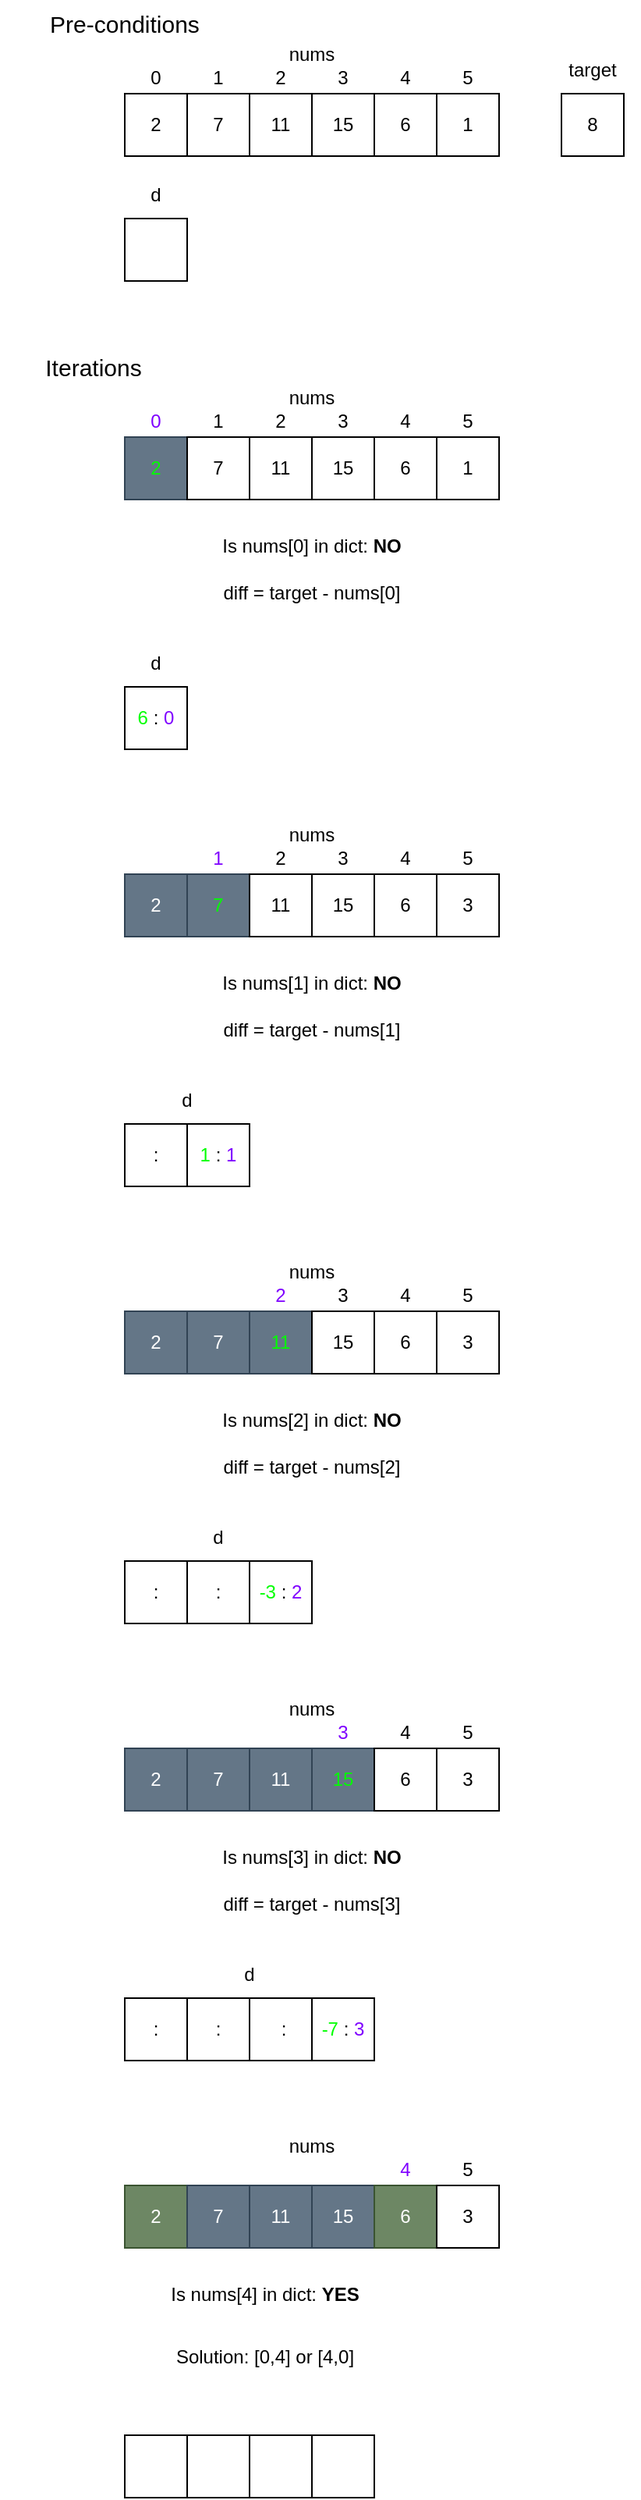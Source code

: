 <mxfile version="21.6.5" type="device">
  <diagram name="Page-1" id="KONO_D8voe5IG7pj8Qex">
    <mxGraphModel dx="1434" dy="870" grid="1" gridSize="10" guides="1" tooltips="1" connect="1" arrows="1" fold="1" page="1" pageScale="1" pageWidth="850" pageHeight="1100" math="0" shadow="0">
      <root>
        <mxCell id="0" />
        <mxCell id="1" parent="0" />
        <mxCell id="-AwJMKzSx5QxQ550fno--1" value="2" style="rounded=0;whiteSpace=wrap;html=1;" parent="1" vertex="1">
          <mxGeometry x="80" y="100" width="40" height="40" as="geometry" />
        </mxCell>
        <mxCell id="-AwJMKzSx5QxQ550fno--2" value="7" style="rounded=0;whiteSpace=wrap;html=1;" parent="1" vertex="1">
          <mxGeometry x="120" y="100" width="40" height="40" as="geometry" />
        </mxCell>
        <mxCell id="-AwJMKzSx5QxQ550fno--3" value="11" style="rounded=0;whiteSpace=wrap;html=1;" parent="1" vertex="1">
          <mxGeometry x="160" y="100" width="40" height="40" as="geometry" />
        </mxCell>
        <mxCell id="-AwJMKzSx5QxQ550fno--4" value="15" style="rounded=0;whiteSpace=wrap;html=1;" parent="1" vertex="1">
          <mxGeometry x="200" y="100" width="40" height="40" as="geometry" />
        </mxCell>
        <mxCell id="-AwJMKzSx5QxQ550fno--8" value="nums" style="text;html=1;strokeColor=none;fillColor=none;align=center;verticalAlign=middle;whiteSpace=wrap;rounded=0;" parent="1" vertex="1">
          <mxGeometry x="170" y="60" width="60" height="30" as="geometry" />
        </mxCell>
        <mxCell id="-AwJMKzSx5QxQ550fno--9" value="8" style="rounded=0;whiteSpace=wrap;html=1;" parent="1" vertex="1">
          <mxGeometry x="360" y="100" width="40" height="40" as="geometry" />
        </mxCell>
        <mxCell id="-AwJMKzSx5QxQ550fno--10" value="target" style="text;html=1;strokeColor=none;fillColor=none;align=center;verticalAlign=middle;whiteSpace=wrap;rounded=0;" parent="1" vertex="1">
          <mxGeometry x="350" y="70" width="60" height="30" as="geometry" />
        </mxCell>
        <mxCell id="-AwJMKzSx5QxQ550fno--12" value="6" style="rounded=0;whiteSpace=wrap;html=1;" parent="1" vertex="1">
          <mxGeometry x="240" y="100" width="40" height="40" as="geometry" />
        </mxCell>
        <mxCell id="-AwJMKzSx5QxQ550fno--13" value="1" style="rounded=0;whiteSpace=wrap;html=1;" parent="1" vertex="1">
          <mxGeometry x="280" y="100" width="40" height="40" as="geometry" />
        </mxCell>
        <mxCell id="-AwJMKzSx5QxQ550fno--14" value="" style="rounded=0;whiteSpace=wrap;html=1;" parent="1" vertex="1">
          <mxGeometry x="80" y="180" width="40" height="40" as="geometry" />
        </mxCell>
        <mxCell id="-AwJMKzSx5QxQ550fno--15" value="d" style="text;html=1;strokeColor=none;fillColor=none;align=center;verticalAlign=middle;whiteSpace=wrap;rounded=0;" parent="1" vertex="1">
          <mxGeometry x="70" y="150" width="60" height="30" as="geometry" />
        </mxCell>
        <mxCell id="-AwJMKzSx5QxQ550fno--16" value="Pre-conditions" style="text;html=1;strokeColor=none;fillColor=none;align=center;verticalAlign=middle;whiteSpace=wrap;rounded=0;fontSize=15;" parent="1" vertex="1">
          <mxGeometry x="20" y="40" width="120" height="30" as="geometry" />
        </mxCell>
        <mxCell id="-AwJMKzSx5QxQ550fno--18" value="&lt;font color=&quot;#00ff00&quot;&gt;2&lt;/font&gt;" style="rounded=0;whiteSpace=wrap;html=1;fillColor=#647687;fontColor=#ffffff;strokeColor=#314354;" parent="1" vertex="1">
          <mxGeometry x="80" y="320" width="40" height="40" as="geometry" />
        </mxCell>
        <mxCell id="-AwJMKzSx5QxQ550fno--19" value="7" style="rounded=0;whiteSpace=wrap;html=1;" parent="1" vertex="1">
          <mxGeometry x="120" y="320" width="40" height="40" as="geometry" />
        </mxCell>
        <mxCell id="-AwJMKzSx5QxQ550fno--20" value="11" style="rounded=0;whiteSpace=wrap;html=1;" parent="1" vertex="1">
          <mxGeometry x="160" y="320" width="40" height="40" as="geometry" />
        </mxCell>
        <mxCell id="-AwJMKzSx5QxQ550fno--21" value="15" style="rounded=0;whiteSpace=wrap;html=1;" parent="1" vertex="1">
          <mxGeometry x="200" y="320" width="40" height="40" as="geometry" />
        </mxCell>
        <mxCell id="-AwJMKzSx5QxQ550fno--22" value="nums" style="text;html=1;strokeColor=none;fillColor=none;align=center;verticalAlign=middle;whiteSpace=wrap;rounded=0;" parent="1" vertex="1">
          <mxGeometry x="170" y="280" width="60" height="30" as="geometry" />
        </mxCell>
        <mxCell id="-AwJMKzSx5QxQ550fno--25" value="6" style="rounded=0;whiteSpace=wrap;html=1;" parent="1" vertex="1">
          <mxGeometry x="240" y="320" width="40" height="40" as="geometry" />
        </mxCell>
        <mxCell id="-AwJMKzSx5QxQ550fno--26" value="1" style="rounded=0;whiteSpace=wrap;html=1;" parent="1" vertex="1">
          <mxGeometry x="280" y="320" width="40" height="40" as="geometry" />
        </mxCell>
        <mxCell id="-AwJMKzSx5QxQ550fno--27" value="&lt;font color=&quot;#00ff00&quot;&gt;6&lt;/font&gt; : &lt;font color=&quot;#7f00ff&quot;&gt;0&lt;/font&gt;" style="rounded=0;whiteSpace=wrap;html=1;" parent="1" vertex="1">
          <mxGeometry x="80" y="480" width="40" height="40" as="geometry" />
        </mxCell>
        <mxCell id="-AwJMKzSx5QxQ550fno--28" value="d" style="text;html=1;strokeColor=none;fillColor=none;align=center;verticalAlign=middle;whiteSpace=wrap;rounded=0;" parent="1" vertex="1">
          <mxGeometry x="70" y="450" width="60" height="30" as="geometry" />
        </mxCell>
        <mxCell id="-AwJMKzSx5QxQ550fno--30" value="diff = target - nums[0]" style="text;html=1;strokeColor=none;fillColor=none;align=center;verticalAlign=middle;whiteSpace=wrap;rounded=0;" parent="1" vertex="1">
          <mxGeometry x="120" y="400" width="160" height="40" as="geometry" />
        </mxCell>
        <mxCell id="-AwJMKzSx5QxQ550fno--31" value="2" style="rounded=0;whiteSpace=wrap;html=1;fillColor=#647687;fontColor=#ffffff;strokeColor=#314354;" parent="1" vertex="1">
          <mxGeometry x="80" y="600" width="40" height="40" as="geometry" />
        </mxCell>
        <mxCell id="-AwJMKzSx5QxQ550fno--32" value="&lt;font color=&quot;#00ff00&quot;&gt;7&lt;/font&gt;" style="rounded=0;whiteSpace=wrap;html=1;fillColor=#647687;fontColor=#ffffff;strokeColor=#314354;" parent="1" vertex="1">
          <mxGeometry x="120" y="600" width="40" height="40" as="geometry" />
        </mxCell>
        <mxCell id="-AwJMKzSx5QxQ550fno--33" value="11" style="rounded=0;whiteSpace=wrap;html=1;" parent="1" vertex="1">
          <mxGeometry x="160" y="600" width="40" height="40" as="geometry" />
        </mxCell>
        <mxCell id="-AwJMKzSx5QxQ550fno--34" value="15" style="rounded=0;whiteSpace=wrap;html=1;" parent="1" vertex="1">
          <mxGeometry x="200" y="600" width="40" height="40" as="geometry" />
        </mxCell>
        <mxCell id="-AwJMKzSx5QxQ550fno--35" value="nums" style="text;html=1;strokeColor=none;fillColor=none;align=center;verticalAlign=middle;whiteSpace=wrap;rounded=0;" parent="1" vertex="1">
          <mxGeometry x="170" y="560" width="60" height="30" as="geometry" />
        </mxCell>
        <mxCell id="-AwJMKzSx5QxQ550fno--38" value="6" style="rounded=0;whiteSpace=wrap;html=1;" parent="1" vertex="1">
          <mxGeometry x="240" y="600" width="40" height="40" as="geometry" />
        </mxCell>
        <mxCell id="-AwJMKzSx5QxQ550fno--39" value="3" style="rounded=0;whiteSpace=wrap;html=1;" parent="1" vertex="1">
          <mxGeometry x="280" y="600" width="40" height="40" as="geometry" />
        </mxCell>
        <mxCell id="-AwJMKzSx5QxQ550fno--40" value="&lt;font color=&quot;#ffffff&quot;&gt;6&lt;/font&gt; : &lt;font color=&quot;#ffffff&quot;&gt;0&lt;/font&gt;" style="rounded=0;whiteSpace=wrap;html=1;" parent="1" vertex="1">
          <mxGeometry x="80" y="760" width="40" height="40" as="geometry" />
        </mxCell>
        <mxCell id="-AwJMKzSx5QxQ550fno--41" value="d" style="text;html=1;strokeColor=none;fillColor=none;align=center;verticalAlign=middle;whiteSpace=wrap;rounded=0;" parent="1" vertex="1">
          <mxGeometry x="90" y="730" width="60" height="30" as="geometry" />
        </mxCell>
        <mxCell id="-AwJMKzSx5QxQ550fno--42" value="diff = target - nums[1]" style="text;html=1;strokeColor=none;fillColor=none;align=center;verticalAlign=middle;whiteSpace=wrap;rounded=0;" parent="1" vertex="1">
          <mxGeometry x="110" y="680" width="180" height="40" as="geometry" />
        </mxCell>
        <mxCell id="-AwJMKzSx5QxQ550fno--43" value="&lt;font color=&quot;#00ff00&quot;&gt;1&lt;/font&gt; : &lt;font color=&quot;#7f00ff&quot;&gt;1&lt;/font&gt;" style="rounded=0;whiteSpace=wrap;html=1;" parent="1" vertex="1">
          <mxGeometry x="120" y="760" width="40" height="40" as="geometry" />
        </mxCell>
        <mxCell id="-AwJMKzSx5QxQ550fno--44" value="2" style="rounded=0;whiteSpace=wrap;html=1;fillColor=#647687;fontColor=#ffffff;strokeColor=#314354;" parent="1" vertex="1">
          <mxGeometry x="80" y="880" width="40" height="40" as="geometry" />
        </mxCell>
        <mxCell id="-AwJMKzSx5QxQ550fno--45" value="7" style="rounded=0;whiteSpace=wrap;html=1;fillColor=#647687;fontColor=#ffffff;strokeColor=#314354;" parent="1" vertex="1">
          <mxGeometry x="120" y="880" width="40" height="40" as="geometry" />
        </mxCell>
        <mxCell id="-AwJMKzSx5QxQ550fno--46" value="&lt;font color=&quot;#00ff00&quot;&gt;11&lt;/font&gt;" style="rounded=0;whiteSpace=wrap;html=1;fillColor=#647687;fontColor=#ffffff;strokeColor=#314354;" parent="1" vertex="1">
          <mxGeometry x="160" y="880" width="40" height="40" as="geometry" />
        </mxCell>
        <mxCell id="-AwJMKzSx5QxQ550fno--47" value="15" style="rounded=0;whiteSpace=wrap;html=1;" parent="1" vertex="1">
          <mxGeometry x="200" y="880" width="40" height="40" as="geometry" />
        </mxCell>
        <mxCell id="-AwJMKzSx5QxQ550fno--48" value="nums" style="text;html=1;strokeColor=none;fillColor=none;align=center;verticalAlign=middle;whiteSpace=wrap;rounded=0;" parent="1" vertex="1">
          <mxGeometry x="170" y="840" width="60" height="30" as="geometry" />
        </mxCell>
        <mxCell id="-AwJMKzSx5QxQ550fno--51" value="6" style="rounded=0;whiteSpace=wrap;html=1;" parent="1" vertex="1">
          <mxGeometry x="240" y="880" width="40" height="40" as="geometry" />
        </mxCell>
        <mxCell id="-AwJMKzSx5QxQ550fno--52" value="3" style="rounded=0;whiteSpace=wrap;html=1;" parent="1" vertex="1">
          <mxGeometry x="280" y="880" width="40" height="40" as="geometry" />
        </mxCell>
        <mxCell id="-AwJMKzSx5QxQ550fno--53" value="&lt;font color=&quot;#ffffff&quot;&gt;6&lt;/font&gt; : &lt;font color=&quot;#ffffff&quot;&gt;0&lt;/font&gt;" style="rounded=0;whiteSpace=wrap;html=1;" parent="1" vertex="1">
          <mxGeometry x="80" y="1040" width="40" height="40" as="geometry" />
        </mxCell>
        <mxCell id="-AwJMKzSx5QxQ550fno--54" value="d" style="text;html=1;strokeColor=none;fillColor=none;align=center;verticalAlign=middle;whiteSpace=wrap;rounded=0;" parent="1" vertex="1">
          <mxGeometry x="110" y="1010" width="60" height="30" as="geometry" />
        </mxCell>
        <mxCell id="-AwJMKzSx5QxQ550fno--55" value="diff = target - nums[2]" style="text;html=1;strokeColor=none;fillColor=none;align=center;verticalAlign=middle;whiteSpace=wrap;rounded=0;" parent="1" vertex="1">
          <mxGeometry x="110" y="960" width="180" height="40" as="geometry" />
        </mxCell>
        <mxCell id="-AwJMKzSx5QxQ550fno--56" value="&lt;font color=&quot;#ffffff&quot;&gt;1&lt;/font&gt; : &lt;font color=&quot;#ffffff&quot;&gt;1&lt;/font&gt;" style="rounded=0;whiteSpace=wrap;html=1;" parent="1" vertex="1">
          <mxGeometry x="120" y="1040" width="40" height="40" as="geometry" />
        </mxCell>
        <mxCell id="-AwJMKzSx5QxQ550fno--57" value="&lt;font color=&quot;#00ff00&quot;&gt;-3&lt;/font&gt; : &lt;font color=&quot;#7f00ff&quot;&gt;2&lt;/font&gt;" style="rounded=0;whiteSpace=wrap;html=1;" parent="1" vertex="1">
          <mxGeometry x="160" y="1040" width="40" height="40" as="geometry" />
        </mxCell>
        <mxCell id="-AwJMKzSx5QxQ550fno--58" value="2" style="rounded=0;whiteSpace=wrap;html=1;fillColor=#647687;fontColor=#ffffff;strokeColor=#314354;" parent="1" vertex="1">
          <mxGeometry x="80" y="1160" width="40" height="40" as="geometry" />
        </mxCell>
        <mxCell id="-AwJMKzSx5QxQ550fno--59" value="7" style="rounded=0;whiteSpace=wrap;html=1;fillColor=#647687;fontColor=#ffffff;strokeColor=#314354;" parent="1" vertex="1">
          <mxGeometry x="120" y="1160" width="40" height="40" as="geometry" />
        </mxCell>
        <mxCell id="-AwJMKzSx5QxQ550fno--60" value="11" style="rounded=0;whiteSpace=wrap;html=1;fillColor=#647687;fontColor=#ffffff;strokeColor=#314354;" parent="1" vertex="1">
          <mxGeometry x="160" y="1160" width="40" height="40" as="geometry" />
        </mxCell>
        <mxCell id="-AwJMKzSx5QxQ550fno--61" value="&lt;font color=&quot;#00ff00&quot;&gt;15&lt;/font&gt;" style="rounded=0;whiteSpace=wrap;html=1;fillColor=#647687;fontColor=#ffffff;strokeColor=#314354;" parent="1" vertex="1">
          <mxGeometry x="200" y="1160" width="40" height="40" as="geometry" />
        </mxCell>
        <mxCell id="-AwJMKzSx5QxQ550fno--62" value="nums" style="text;html=1;strokeColor=none;fillColor=none;align=center;verticalAlign=middle;whiteSpace=wrap;rounded=0;" parent="1" vertex="1">
          <mxGeometry x="170" y="1120" width="60" height="30" as="geometry" />
        </mxCell>
        <mxCell id="-AwJMKzSx5QxQ550fno--65" value="6" style="rounded=0;whiteSpace=wrap;html=1;" parent="1" vertex="1">
          <mxGeometry x="240" y="1160" width="40" height="40" as="geometry" />
        </mxCell>
        <mxCell id="-AwJMKzSx5QxQ550fno--66" value="3" style="rounded=0;whiteSpace=wrap;html=1;" parent="1" vertex="1">
          <mxGeometry x="280" y="1160" width="40" height="40" as="geometry" />
        </mxCell>
        <mxCell id="-AwJMKzSx5QxQ550fno--67" value="&lt;font color=&quot;#ffffff&quot;&gt;6&lt;/font&gt; : &lt;font color=&quot;#ffffff&quot;&gt;0&lt;/font&gt;" style="rounded=0;whiteSpace=wrap;html=1;" parent="1" vertex="1">
          <mxGeometry x="80" y="1320" width="40" height="40" as="geometry" />
        </mxCell>
        <mxCell id="-AwJMKzSx5QxQ550fno--68" value="d" style="text;html=1;strokeColor=none;fillColor=none;align=center;verticalAlign=middle;whiteSpace=wrap;rounded=0;" parent="1" vertex="1">
          <mxGeometry x="130" y="1290" width="60" height="30" as="geometry" />
        </mxCell>
        <mxCell id="-AwJMKzSx5QxQ550fno--69" value="diff = target - nums[3]" style="text;html=1;strokeColor=none;fillColor=none;align=center;verticalAlign=middle;whiteSpace=wrap;rounded=0;" parent="1" vertex="1">
          <mxGeometry x="110" y="1240" width="180" height="40" as="geometry" />
        </mxCell>
        <mxCell id="-AwJMKzSx5QxQ550fno--70" value="&lt;font color=&quot;#ffffff&quot;&gt;1&lt;/font&gt; : &lt;font color=&quot;#ffffff&quot;&gt;1&lt;/font&gt;" style="rounded=0;whiteSpace=wrap;html=1;" parent="1" vertex="1">
          <mxGeometry x="120" y="1320" width="40" height="40" as="geometry" />
        </mxCell>
        <mxCell id="-AwJMKzSx5QxQ550fno--71" value="&lt;font color=&quot;#ffffff&quot;&gt;-3&lt;/font&gt; : &lt;font color=&quot;#ffffff&quot;&gt;2&lt;/font&gt;" style="rounded=0;whiteSpace=wrap;html=1;" parent="1" vertex="1">
          <mxGeometry x="160" y="1320" width="40" height="40" as="geometry" />
        </mxCell>
        <mxCell id="-AwJMKzSx5QxQ550fno--72" value="&lt;font color=&quot;#00ff00&quot;&gt;-7&lt;/font&gt; : &lt;font color=&quot;#7f00ff&quot;&gt;3&lt;/font&gt;" style="rounded=0;whiteSpace=wrap;html=1;" parent="1" vertex="1">
          <mxGeometry x="200" y="1320" width="40" height="40" as="geometry" />
        </mxCell>
        <mxCell id="-AwJMKzSx5QxQ550fno--73" value="Is nums[0] in dict: &lt;b&gt;NO&lt;/b&gt;" style="text;html=1;strokeColor=none;fillColor=none;align=center;verticalAlign=middle;whiteSpace=wrap;rounded=0;" parent="1" vertex="1">
          <mxGeometry x="120" y="370" width="160" height="40" as="geometry" />
        </mxCell>
        <mxCell id="-AwJMKzSx5QxQ550fno--74" value="Is nums[1] in dict: &lt;b&gt;NO&lt;/b&gt;" style="text;html=1;strokeColor=none;fillColor=none;align=center;verticalAlign=middle;whiteSpace=wrap;rounded=0;" parent="1" vertex="1">
          <mxGeometry x="120" y="650" width="160" height="40" as="geometry" />
        </mxCell>
        <mxCell id="-AwJMKzSx5QxQ550fno--75" value="Is nums[2] in dict: &lt;b&gt;NO&lt;/b&gt;" style="text;html=1;strokeColor=none;fillColor=none;align=center;verticalAlign=middle;whiteSpace=wrap;rounded=0;" parent="1" vertex="1">
          <mxGeometry x="120" y="930" width="160" height="40" as="geometry" />
        </mxCell>
        <mxCell id="-AwJMKzSx5QxQ550fno--76" value="Is nums[3] in dict: &lt;b&gt;NO&lt;/b&gt;" style="text;html=1;strokeColor=none;fillColor=none;align=center;verticalAlign=middle;whiteSpace=wrap;rounded=0;" parent="1" vertex="1">
          <mxGeometry x="120" y="1210" width="160" height="40" as="geometry" />
        </mxCell>
        <mxCell id="-AwJMKzSx5QxQ550fno--93" value="2" style="rounded=0;whiteSpace=wrap;html=1;fillColor=#6d8764;fontColor=#ffffff;strokeColor=#3A5431;" parent="1" vertex="1">
          <mxGeometry x="80" y="1440" width="40" height="40" as="geometry" />
        </mxCell>
        <mxCell id="-AwJMKzSx5QxQ550fno--94" value="7" style="rounded=0;whiteSpace=wrap;html=1;fillColor=#647687;fontColor=#ffffff;strokeColor=#314354;" parent="1" vertex="1">
          <mxGeometry x="120" y="1440" width="40" height="40" as="geometry" />
        </mxCell>
        <mxCell id="-AwJMKzSx5QxQ550fno--95" value="11" style="rounded=0;whiteSpace=wrap;html=1;fillColor=#647687;fontColor=#ffffff;strokeColor=#314354;" parent="1" vertex="1">
          <mxGeometry x="160" y="1440" width="40" height="40" as="geometry" />
        </mxCell>
        <mxCell id="-AwJMKzSx5QxQ550fno--96" value="15" style="rounded=0;whiteSpace=wrap;html=1;fillColor=#647687;fontColor=#ffffff;strokeColor=#314354;" parent="1" vertex="1">
          <mxGeometry x="200" y="1440" width="40" height="40" as="geometry" />
        </mxCell>
        <mxCell id="-AwJMKzSx5QxQ550fno--97" value="nums" style="text;html=1;strokeColor=none;fillColor=none;align=center;verticalAlign=middle;whiteSpace=wrap;rounded=0;" parent="1" vertex="1">
          <mxGeometry x="170" y="1400" width="60" height="30" as="geometry" />
        </mxCell>
        <mxCell id="-AwJMKzSx5QxQ550fno--100" value="6" style="rounded=0;whiteSpace=wrap;html=1;fillColor=#6d8764;fontColor=#ffffff;strokeColor=#3A5431;" parent="1" vertex="1">
          <mxGeometry x="240" y="1440" width="40" height="40" as="geometry" />
        </mxCell>
        <mxCell id="-AwJMKzSx5QxQ550fno--101" value="3" style="rounded=0;whiteSpace=wrap;html=1;" parent="1" vertex="1">
          <mxGeometry x="280" y="1440" width="40" height="40" as="geometry" />
        </mxCell>
        <mxCell id="-AwJMKzSx5QxQ550fno--103" value="d" style="text;html=1;strokeColor=none;fillColor=none;align=center;verticalAlign=middle;whiteSpace=wrap;rounded=0;fontColor=#FFFFFF;" parent="1" vertex="1">
          <mxGeometry x="130" y="1570" width="60" height="30" as="geometry" />
        </mxCell>
        <mxCell id="-AwJMKzSx5QxQ550fno--108" value="Is nums[4] in dict: &lt;b&gt;YES&lt;/b&gt;" style="text;html=1;strokeColor=none;fillColor=none;align=center;verticalAlign=middle;whiteSpace=wrap;rounded=0;" parent="1" vertex="1">
          <mxGeometry x="90" y="1490" width="160" height="40" as="geometry" />
        </mxCell>
        <mxCell id="-AwJMKzSx5QxQ550fno--109" value="Solution: [0,4] or [4,0]" style="text;html=1;strokeColor=none;fillColor=none;align=center;verticalAlign=middle;whiteSpace=wrap;rounded=0;" parent="1" vertex="1">
          <mxGeometry x="90" y="1530" width="160" height="40" as="geometry" />
        </mxCell>
        <mxCell id="-AwJMKzSx5QxQ550fno--110" value="Iterations" style="text;html=1;strokeColor=none;fillColor=none;align=center;verticalAlign=middle;whiteSpace=wrap;rounded=0;fontSize=15;" parent="1" vertex="1">
          <mxGeometry y="260" width="120" height="30" as="geometry" />
        </mxCell>
        <mxCell id="-AwJMKzSx5QxQ550fno--111" value="&lt;font&gt;6&lt;/font&gt; : &lt;font&gt;0&lt;/font&gt;" style="rounded=0;whiteSpace=wrap;html=1;fontColor=#FFFFFF;" parent="1" vertex="1">
          <mxGeometry x="80" y="1600" width="40" height="40" as="geometry" />
        </mxCell>
        <mxCell id="-AwJMKzSx5QxQ550fno--112" value="&lt;font&gt;1&lt;/font&gt; : &lt;font&gt;1&lt;/font&gt;" style="rounded=0;whiteSpace=wrap;html=1;fontColor=#FFFFFF;" parent="1" vertex="1">
          <mxGeometry x="120" y="1600" width="40" height="40" as="geometry" />
        </mxCell>
        <mxCell id="-AwJMKzSx5QxQ550fno--113" value="&lt;font&gt;-3&lt;/font&gt; : &lt;font&gt;2&lt;/font&gt;" style="rounded=0;whiteSpace=wrap;html=1;fontColor=#FFFFFF;" parent="1" vertex="1">
          <mxGeometry x="160" y="1600" width="40" height="40" as="geometry" />
        </mxCell>
        <mxCell id="-AwJMKzSx5QxQ550fno--114" value="&lt;font&gt;-7&lt;/font&gt; : &lt;font&gt;3&lt;/font&gt;" style="rounded=0;whiteSpace=wrap;html=1;fontColor=#FFFFFF;" parent="1" vertex="1">
          <mxGeometry x="200" y="1600" width="40" height="40" as="geometry" />
        </mxCell>
        <mxCell id="-AwJMKzSx5QxQ550fno--118" value="0" style="text;html=1;strokeColor=none;fillColor=none;align=center;verticalAlign=middle;whiteSpace=wrap;rounded=0;" parent="1" vertex="1">
          <mxGeometry x="80" y="80" width="40" height="20" as="geometry" />
        </mxCell>
        <mxCell id="-AwJMKzSx5QxQ550fno--119" value="1" style="text;html=1;strokeColor=none;fillColor=none;align=center;verticalAlign=middle;whiteSpace=wrap;rounded=0;" parent="1" vertex="1">
          <mxGeometry x="120" y="80" width="40" height="20" as="geometry" />
        </mxCell>
        <mxCell id="-AwJMKzSx5QxQ550fno--120" value="2" style="text;html=1;strokeColor=none;fillColor=none;align=center;verticalAlign=middle;whiteSpace=wrap;rounded=0;" parent="1" vertex="1">
          <mxGeometry x="160" y="80" width="40" height="20" as="geometry" />
        </mxCell>
        <mxCell id="-AwJMKzSx5QxQ550fno--121" value="3" style="text;html=1;strokeColor=none;fillColor=none;align=center;verticalAlign=middle;whiteSpace=wrap;rounded=0;" parent="1" vertex="1">
          <mxGeometry x="200" y="80" width="40" height="20" as="geometry" />
        </mxCell>
        <mxCell id="-AwJMKzSx5QxQ550fno--122" value="4" style="text;html=1;strokeColor=none;fillColor=none;align=center;verticalAlign=middle;whiteSpace=wrap;rounded=0;" parent="1" vertex="1">
          <mxGeometry x="240" y="80" width="40" height="20" as="geometry" />
        </mxCell>
        <mxCell id="-AwJMKzSx5QxQ550fno--123" value="5" style="text;html=1;strokeColor=none;fillColor=none;align=center;verticalAlign=middle;whiteSpace=wrap;rounded=0;" parent="1" vertex="1">
          <mxGeometry x="280" y="80" width="40" height="20" as="geometry" />
        </mxCell>
        <mxCell id="-AwJMKzSx5QxQ550fno--124" value="0" style="text;html=1;strokeColor=none;fillColor=none;align=center;verticalAlign=middle;whiteSpace=wrap;rounded=0;fontColor=#7F00FF;" parent="1" vertex="1">
          <mxGeometry x="80" y="300" width="40" height="20" as="geometry" />
        </mxCell>
        <mxCell id="-AwJMKzSx5QxQ550fno--125" value="1" style="text;html=1;strokeColor=none;fillColor=none;align=center;verticalAlign=middle;whiteSpace=wrap;rounded=0;" parent="1" vertex="1">
          <mxGeometry x="120" y="300" width="40" height="20" as="geometry" />
        </mxCell>
        <mxCell id="-AwJMKzSx5QxQ550fno--126" value="2" style="text;html=1;strokeColor=none;fillColor=none;align=center;verticalAlign=middle;whiteSpace=wrap;rounded=0;" parent="1" vertex="1">
          <mxGeometry x="160" y="300" width="40" height="20" as="geometry" />
        </mxCell>
        <mxCell id="-AwJMKzSx5QxQ550fno--127" value="3" style="text;html=1;strokeColor=none;fillColor=none;align=center;verticalAlign=middle;whiteSpace=wrap;rounded=0;" parent="1" vertex="1">
          <mxGeometry x="200" y="300" width="40" height="20" as="geometry" />
        </mxCell>
        <mxCell id="-AwJMKzSx5QxQ550fno--128" value="4" style="text;html=1;strokeColor=none;fillColor=none;align=center;verticalAlign=middle;whiteSpace=wrap;rounded=0;" parent="1" vertex="1">
          <mxGeometry x="240" y="300" width="40" height="20" as="geometry" />
        </mxCell>
        <mxCell id="-AwJMKzSx5QxQ550fno--129" value="5" style="text;html=1;strokeColor=none;fillColor=none;align=center;verticalAlign=middle;whiteSpace=wrap;rounded=0;" parent="1" vertex="1">
          <mxGeometry x="280" y="300" width="40" height="20" as="geometry" />
        </mxCell>
        <mxCell id="-AwJMKzSx5QxQ550fno--130" value="0" style="text;html=1;strokeColor=none;fillColor=none;align=center;verticalAlign=middle;whiteSpace=wrap;rounded=0;fontColor=#FFFFFF;" parent="1" vertex="1">
          <mxGeometry x="80" y="580" width="40" height="20" as="geometry" />
        </mxCell>
        <mxCell id="-AwJMKzSx5QxQ550fno--131" value="1" style="text;html=1;strokeColor=none;fillColor=none;align=center;verticalAlign=middle;whiteSpace=wrap;rounded=0;fontColor=#7F00FF;" parent="1" vertex="1">
          <mxGeometry x="120" y="580" width="40" height="20" as="geometry" />
        </mxCell>
        <mxCell id="-AwJMKzSx5QxQ550fno--132" value="2" style="text;html=1;strokeColor=none;fillColor=none;align=center;verticalAlign=middle;whiteSpace=wrap;rounded=0;" parent="1" vertex="1">
          <mxGeometry x="160" y="580" width="40" height="20" as="geometry" />
        </mxCell>
        <mxCell id="-AwJMKzSx5QxQ550fno--133" value="3" style="text;html=1;strokeColor=none;fillColor=none;align=center;verticalAlign=middle;whiteSpace=wrap;rounded=0;" parent="1" vertex="1">
          <mxGeometry x="200" y="580" width="40" height="20" as="geometry" />
        </mxCell>
        <mxCell id="-AwJMKzSx5QxQ550fno--134" value="4" style="text;html=1;strokeColor=none;fillColor=none;align=center;verticalAlign=middle;whiteSpace=wrap;rounded=0;" parent="1" vertex="1">
          <mxGeometry x="240" y="580" width="40" height="20" as="geometry" />
        </mxCell>
        <mxCell id="-AwJMKzSx5QxQ550fno--135" value="5" style="text;html=1;strokeColor=none;fillColor=none;align=center;verticalAlign=middle;whiteSpace=wrap;rounded=0;" parent="1" vertex="1">
          <mxGeometry x="280" y="580" width="40" height="20" as="geometry" />
        </mxCell>
        <mxCell id="-AwJMKzSx5QxQ550fno--136" value="0" style="text;html=1;strokeColor=none;fillColor=none;align=center;verticalAlign=middle;whiteSpace=wrap;rounded=0;fontColor=#FFFFFF;" parent="1" vertex="1">
          <mxGeometry x="80" y="860" width="40" height="20" as="geometry" />
        </mxCell>
        <mxCell id="-AwJMKzSx5QxQ550fno--137" value="1" style="text;html=1;strokeColor=none;fillColor=none;align=center;verticalAlign=middle;whiteSpace=wrap;rounded=0;fontColor=#FFFFFF;" parent="1" vertex="1">
          <mxGeometry x="120" y="860" width="40" height="20" as="geometry" />
        </mxCell>
        <mxCell id="-AwJMKzSx5QxQ550fno--138" value="2" style="text;html=1;strokeColor=none;fillColor=none;align=center;verticalAlign=middle;whiteSpace=wrap;rounded=0;fontColor=#7F00FF;" parent="1" vertex="1">
          <mxGeometry x="160" y="860" width="40" height="20" as="geometry" />
        </mxCell>
        <mxCell id="-AwJMKzSx5QxQ550fno--139" value="3" style="text;html=1;strokeColor=none;fillColor=none;align=center;verticalAlign=middle;whiteSpace=wrap;rounded=0;" parent="1" vertex="1">
          <mxGeometry x="200" y="860" width="40" height="20" as="geometry" />
        </mxCell>
        <mxCell id="-AwJMKzSx5QxQ550fno--140" value="4" style="text;html=1;strokeColor=none;fillColor=none;align=center;verticalAlign=middle;whiteSpace=wrap;rounded=0;" parent="1" vertex="1">
          <mxGeometry x="240" y="860" width="40" height="20" as="geometry" />
        </mxCell>
        <mxCell id="-AwJMKzSx5QxQ550fno--141" value="5" style="text;html=1;strokeColor=none;fillColor=none;align=center;verticalAlign=middle;whiteSpace=wrap;rounded=0;" parent="1" vertex="1">
          <mxGeometry x="280" y="860" width="40" height="20" as="geometry" />
        </mxCell>
        <mxCell id="-AwJMKzSx5QxQ550fno--143" value="0" style="text;html=1;strokeColor=none;fillColor=none;align=center;verticalAlign=middle;whiteSpace=wrap;rounded=0;fontColor=#FFFFFF;" parent="1" vertex="1">
          <mxGeometry x="80" y="1140" width="40" height="20" as="geometry" />
        </mxCell>
        <mxCell id="-AwJMKzSx5QxQ550fno--144" value="1" style="text;html=1;strokeColor=none;fillColor=none;align=center;verticalAlign=middle;whiteSpace=wrap;rounded=0;fontColor=#FFFFFF;" parent="1" vertex="1">
          <mxGeometry x="120" y="1140" width="40" height="20" as="geometry" />
        </mxCell>
        <mxCell id="-AwJMKzSx5QxQ550fno--145" value="2" style="text;html=1;strokeColor=none;fillColor=none;align=center;verticalAlign=middle;whiteSpace=wrap;rounded=0;fontColor=#FFFFFF;" parent="1" vertex="1">
          <mxGeometry x="160" y="1140" width="40" height="20" as="geometry" />
        </mxCell>
        <mxCell id="-AwJMKzSx5QxQ550fno--146" value="3" style="text;html=1;strokeColor=none;fillColor=none;align=center;verticalAlign=middle;whiteSpace=wrap;rounded=0;fontColor=#7F00FF;" parent="1" vertex="1">
          <mxGeometry x="200" y="1140" width="40" height="20" as="geometry" />
        </mxCell>
        <mxCell id="-AwJMKzSx5QxQ550fno--147" value="4" style="text;html=1;strokeColor=none;fillColor=none;align=center;verticalAlign=middle;whiteSpace=wrap;rounded=0;" parent="1" vertex="1">
          <mxGeometry x="240" y="1140" width="40" height="20" as="geometry" />
        </mxCell>
        <mxCell id="-AwJMKzSx5QxQ550fno--148" value="5" style="text;html=1;strokeColor=none;fillColor=none;align=center;verticalAlign=middle;whiteSpace=wrap;rounded=0;" parent="1" vertex="1">
          <mxGeometry x="280" y="1140" width="40" height="20" as="geometry" />
        </mxCell>
        <mxCell id="-AwJMKzSx5QxQ550fno--149" value="0" style="text;html=1;strokeColor=none;fillColor=none;align=center;verticalAlign=middle;whiteSpace=wrap;rounded=0;fontColor=#FFFFFF;" parent="1" vertex="1">
          <mxGeometry x="80" y="1420" width="40" height="20" as="geometry" />
        </mxCell>
        <mxCell id="-AwJMKzSx5QxQ550fno--150" value="1" style="text;html=1;strokeColor=none;fillColor=none;align=center;verticalAlign=middle;whiteSpace=wrap;rounded=0;fontColor=#FFFFFF;" parent="1" vertex="1">
          <mxGeometry x="120" y="1420" width="40" height="20" as="geometry" />
        </mxCell>
        <mxCell id="-AwJMKzSx5QxQ550fno--151" value="2" style="text;html=1;strokeColor=none;fillColor=none;align=center;verticalAlign=middle;whiteSpace=wrap;rounded=0;fontColor=#FFFFFF;" parent="1" vertex="1">
          <mxGeometry x="160" y="1420" width="40" height="20" as="geometry" />
        </mxCell>
        <mxCell id="-AwJMKzSx5QxQ550fno--152" value="3" style="text;html=1;strokeColor=none;fillColor=none;align=center;verticalAlign=middle;whiteSpace=wrap;rounded=0;fontColor=#FFFFFF;" parent="1" vertex="1">
          <mxGeometry x="200" y="1420" width="40" height="20" as="geometry" />
        </mxCell>
        <mxCell id="-AwJMKzSx5QxQ550fno--153" value="4" style="text;html=1;strokeColor=none;fillColor=none;align=center;verticalAlign=middle;whiteSpace=wrap;rounded=0;fontColor=#7F00FF;" parent="1" vertex="1">
          <mxGeometry x="240" y="1420" width="40" height="20" as="geometry" />
        </mxCell>
        <mxCell id="-AwJMKzSx5QxQ550fno--154" value="5" style="text;html=1;strokeColor=none;fillColor=none;align=center;verticalAlign=middle;whiteSpace=wrap;rounded=0;" parent="1" vertex="1">
          <mxGeometry x="280" y="1420" width="40" height="20" as="geometry" />
        </mxCell>
      </root>
    </mxGraphModel>
  </diagram>
</mxfile>
